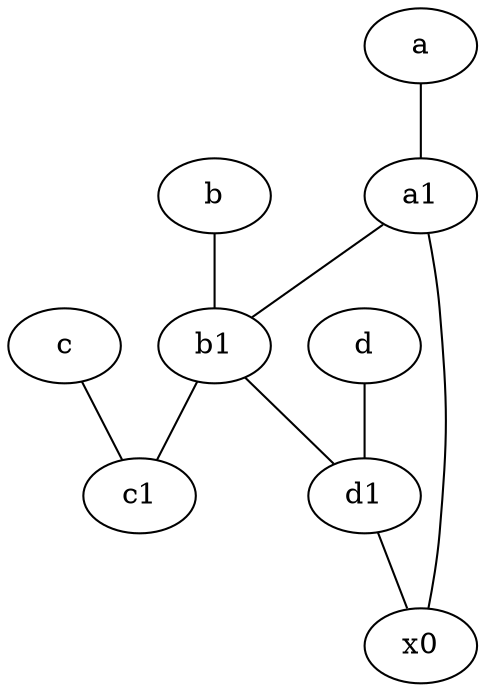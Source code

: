 graph {
	node [labelfontsize=50]
	a1 [labelfontsize=50 pos="8,3!"]
	b1 [labelfontsize=50 pos="9,4!"]
	c1 [labelfontsize=50 pos="4.5,3!"]
	d [labelfontsize=50 pos="2,5!"]
	x0 [labelfontsize=50]
	b [labelfontsize=50 pos="10,4!"]
	d1 [labelfontsize=50 pos="3,5!"]
	c [labelfontsize=50 pos="4.5,2!"]
	a [labelfontsize=50 pos="8,2!"]
	b1 -- d1
	a1 -- b1
	a1 -- x0
	b -- b1
	b1 -- c1
	d1 -- x0
	d -- d1
	a -- a1
	c -- c1
}
